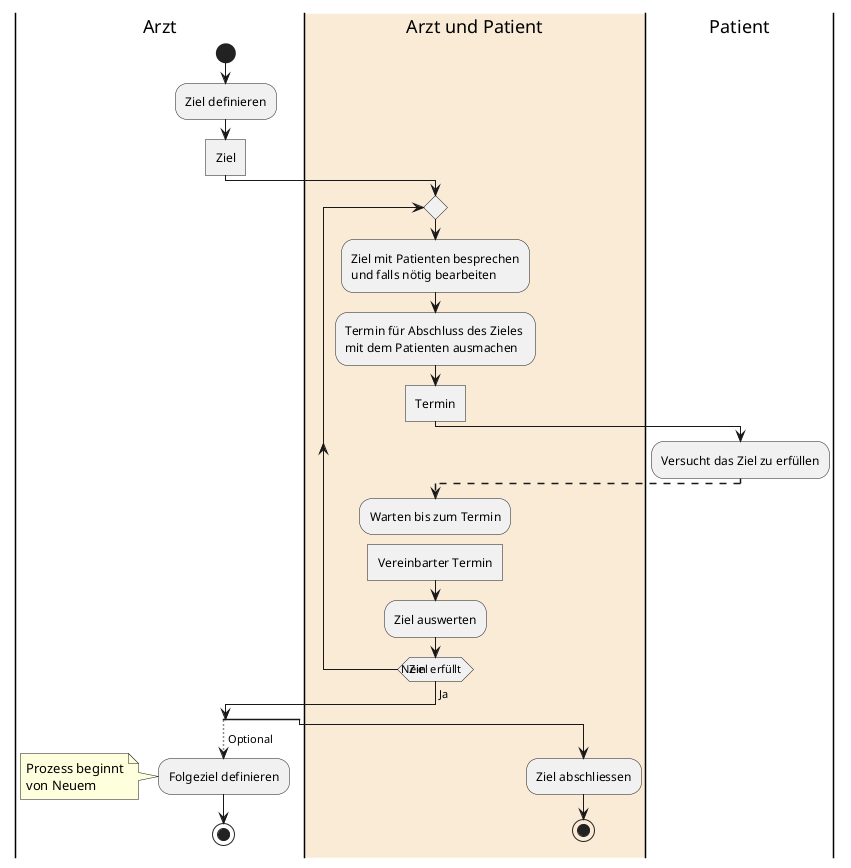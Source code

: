@startuml

'swimlane Arzt

'swimlane Arzt und Patient
'swimlane Patient


|Arzt|
start
:Ziel definieren;
:Ziel]
|#AntiqueWhite|Arzt und Patient|
repeat
    :Ziel mit Patienten besprechen
    und falls nötig bearbeiten;
    :Termin für Abschluss des Zieles \nmit dem Patienten ausmachen;
    :Termin]
    |Patient|
    :Versucht das Ziel zu erfüllen;
    |#AntiqueWhite|Arzt und Patient|
    -[dashed]->
    :Warten bis zum Termin;
    detach
    :Vereinbarter Termin]
    :Ziel auswerten;

repeat while (Ziel erfüllt) -> Nein
    ->Ja;
    |Arzt|
    |#AntiqueWhite|Arzt und Patient|



split
    |Arzt|
    -[dotted]-> Optional;
	:Folgeziel definieren;
	note left
      Prozess beginnt
      von Neuem
    end note
    stop
split again
    |#AntiqueWhite|Arzt und Patient|
    :Ziel abschliessen;
    stop


@enduml